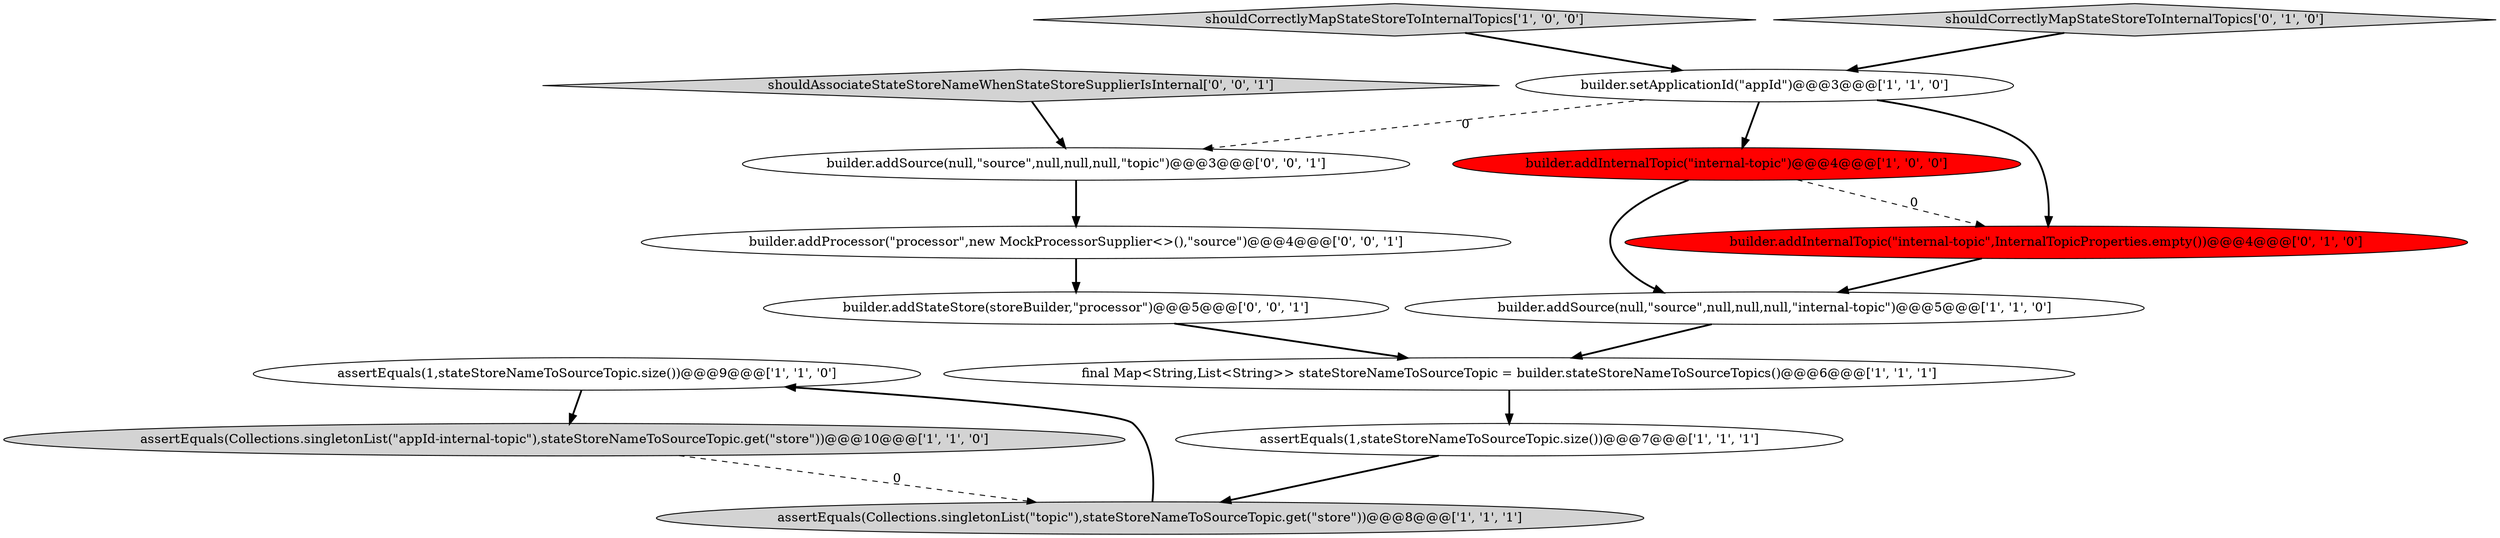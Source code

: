 digraph {
6 [style = filled, label = "assertEquals(1,stateStoreNameToSourceTopic.size())@@@9@@@['1', '1', '0']", fillcolor = white, shape = ellipse image = "AAA0AAABBB1BBB"];
12 [style = filled, label = "builder.addStateStore(storeBuilder,\"processor\")@@@5@@@['0', '0', '1']", fillcolor = white, shape = ellipse image = "AAA0AAABBB3BBB"];
9 [style = filled, label = "builder.addInternalTopic(\"internal-topic\",InternalTopicProperties.empty())@@@4@@@['0', '1', '0']", fillcolor = red, shape = ellipse image = "AAA1AAABBB2BBB"];
1 [style = filled, label = "assertEquals(Collections.singletonList(\"appId-internal-topic\"),stateStoreNameToSourceTopic.get(\"store\"))@@@10@@@['1', '1', '0']", fillcolor = lightgray, shape = ellipse image = "AAA0AAABBB1BBB"];
2 [style = filled, label = "final Map<String,List<String>> stateStoreNameToSourceTopic = builder.stateStoreNameToSourceTopics()@@@6@@@['1', '1', '1']", fillcolor = white, shape = ellipse image = "AAA0AAABBB1BBB"];
13 [style = filled, label = "builder.addSource(null,\"source\",null,null,null,\"topic\")@@@3@@@['0', '0', '1']", fillcolor = white, shape = ellipse image = "AAA0AAABBB3BBB"];
8 [style = filled, label = "shouldCorrectlyMapStateStoreToInternalTopics['1', '0', '0']", fillcolor = lightgray, shape = diamond image = "AAA0AAABBB1BBB"];
14 [style = filled, label = "builder.addProcessor(\"processor\",new MockProcessorSupplier<>(),\"source\")@@@4@@@['0', '0', '1']", fillcolor = white, shape = ellipse image = "AAA0AAABBB3BBB"];
3 [style = filled, label = "assertEquals(1,stateStoreNameToSourceTopic.size())@@@7@@@['1', '1', '1']", fillcolor = white, shape = ellipse image = "AAA0AAABBB1BBB"];
0 [style = filled, label = "assertEquals(Collections.singletonList(\"topic\"),stateStoreNameToSourceTopic.get(\"store\"))@@@8@@@['1', '1', '1']", fillcolor = lightgray, shape = ellipse image = "AAA0AAABBB1BBB"];
4 [style = filled, label = "builder.setApplicationId(\"appId\")@@@3@@@['1', '1', '0']", fillcolor = white, shape = ellipse image = "AAA0AAABBB1BBB"];
7 [style = filled, label = "builder.addSource(null,\"source\",null,null,null,\"internal-topic\")@@@5@@@['1', '1', '0']", fillcolor = white, shape = ellipse image = "AAA0AAABBB1BBB"];
10 [style = filled, label = "shouldCorrectlyMapStateStoreToInternalTopics['0', '1', '0']", fillcolor = lightgray, shape = diamond image = "AAA0AAABBB2BBB"];
5 [style = filled, label = "builder.addInternalTopic(\"internal-topic\")@@@4@@@['1', '0', '0']", fillcolor = red, shape = ellipse image = "AAA1AAABBB1BBB"];
11 [style = filled, label = "shouldAssociateStateStoreNameWhenStateStoreSupplierIsInternal['0', '0', '1']", fillcolor = lightgray, shape = diamond image = "AAA0AAABBB3BBB"];
4->9 [style = bold, label=""];
5->7 [style = bold, label=""];
6->1 [style = bold, label=""];
5->9 [style = dashed, label="0"];
12->2 [style = bold, label=""];
8->4 [style = bold, label=""];
4->13 [style = dashed, label="0"];
9->7 [style = bold, label=""];
11->13 [style = bold, label=""];
0->6 [style = bold, label=""];
7->2 [style = bold, label=""];
4->5 [style = bold, label=""];
13->14 [style = bold, label=""];
14->12 [style = bold, label=""];
3->0 [style = bold, label=""];
2->3 [style = bold, label=""];
1->0 [style = dashed, label="0"];
10->4 [style = bold, label=""];
}
